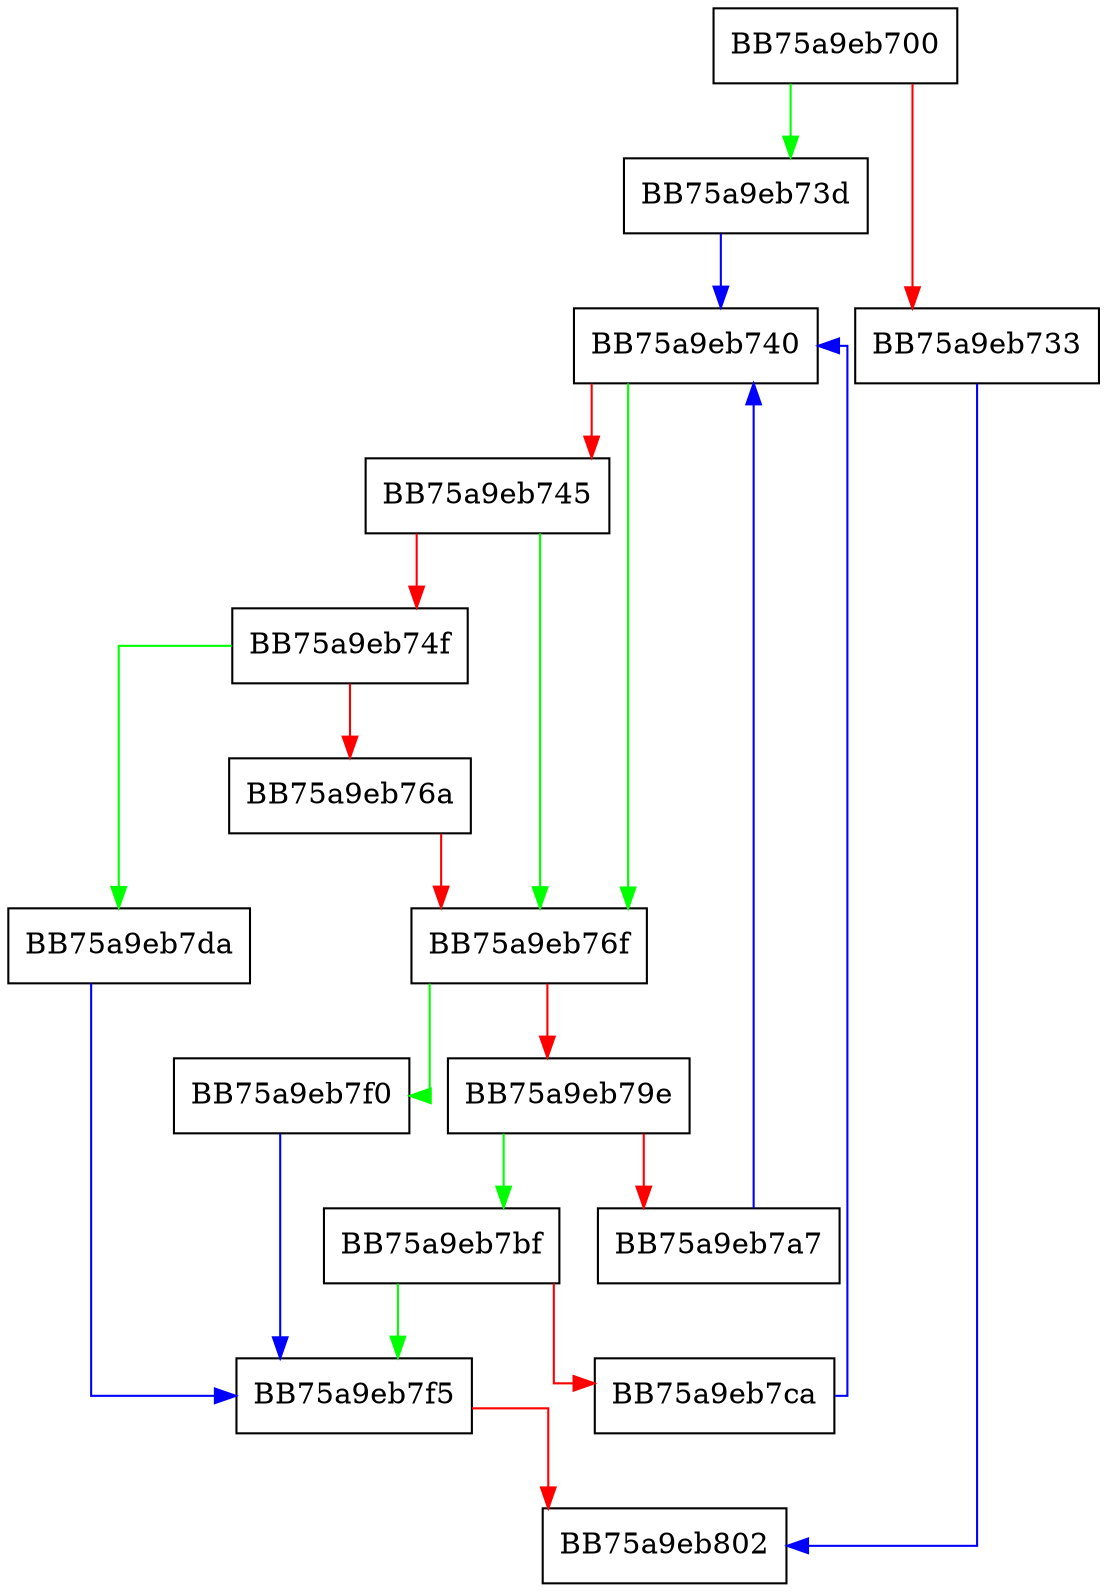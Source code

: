 digraph DequeueLoop {
  node [shape="box"];
  graph [splines=ortho];
  BB75a9eb700 -> BB75a9eb73d [color="green"];
  BB75a9eb700 -> BB75a9eb733 [color="red"];
  BB75a9eb733 -> BB75a9eb802 [color="blue"];
  BB75a9eb73d -> BB75a9eb740 [color="blue"];
  BB75a9eb740 -> BB75a9eb76f [color="green"];
  BB75a9eb740 -> BB75a9eb745 [color="red"];
  BB75a9eb745 -> BB75a9eb76f [color="green"];
  BB75a9eb745 -> BB75a9eb74f [color="red"];
  BB75a9eb74f -> BB75a9eb7da [color="green"];
  BB75a9eb74f -> BB75a9eb76a [color="red"];
  BB75a9eb76a -> BB75a9eb76f [color="red"];
  BB75a9eb76f -> BB75a9eb7f0 [color="green"];
  BB75a9eb76f -> BB75a9eb79e [color="red"];
  BB75a9eb79e -> BB75a9eb7bf [color="green"];
  BB75a9eb79e -> BB75a9eb7a7 [color="red"];
  BB75a9eb7a7 -> BB75a9eb740 [color="blue"];
  BB75a9eb7bf -> BB75a9eb7f5 [color="green"];
  BB75a9eb7bf -> BB75a9eb7ca [color="red"];
  BB75a9eb7ca -> BB75a9eb740 [color="blue"];
  BB75a9eb7da -> BB75a9eb7f5 [color="blue"];
  BB75a9eb7f0 -> BB75a9eb7f5 [color="blue"];
  BB75a9eb7f5 -> BB75a9eb802 [color="red"];
}